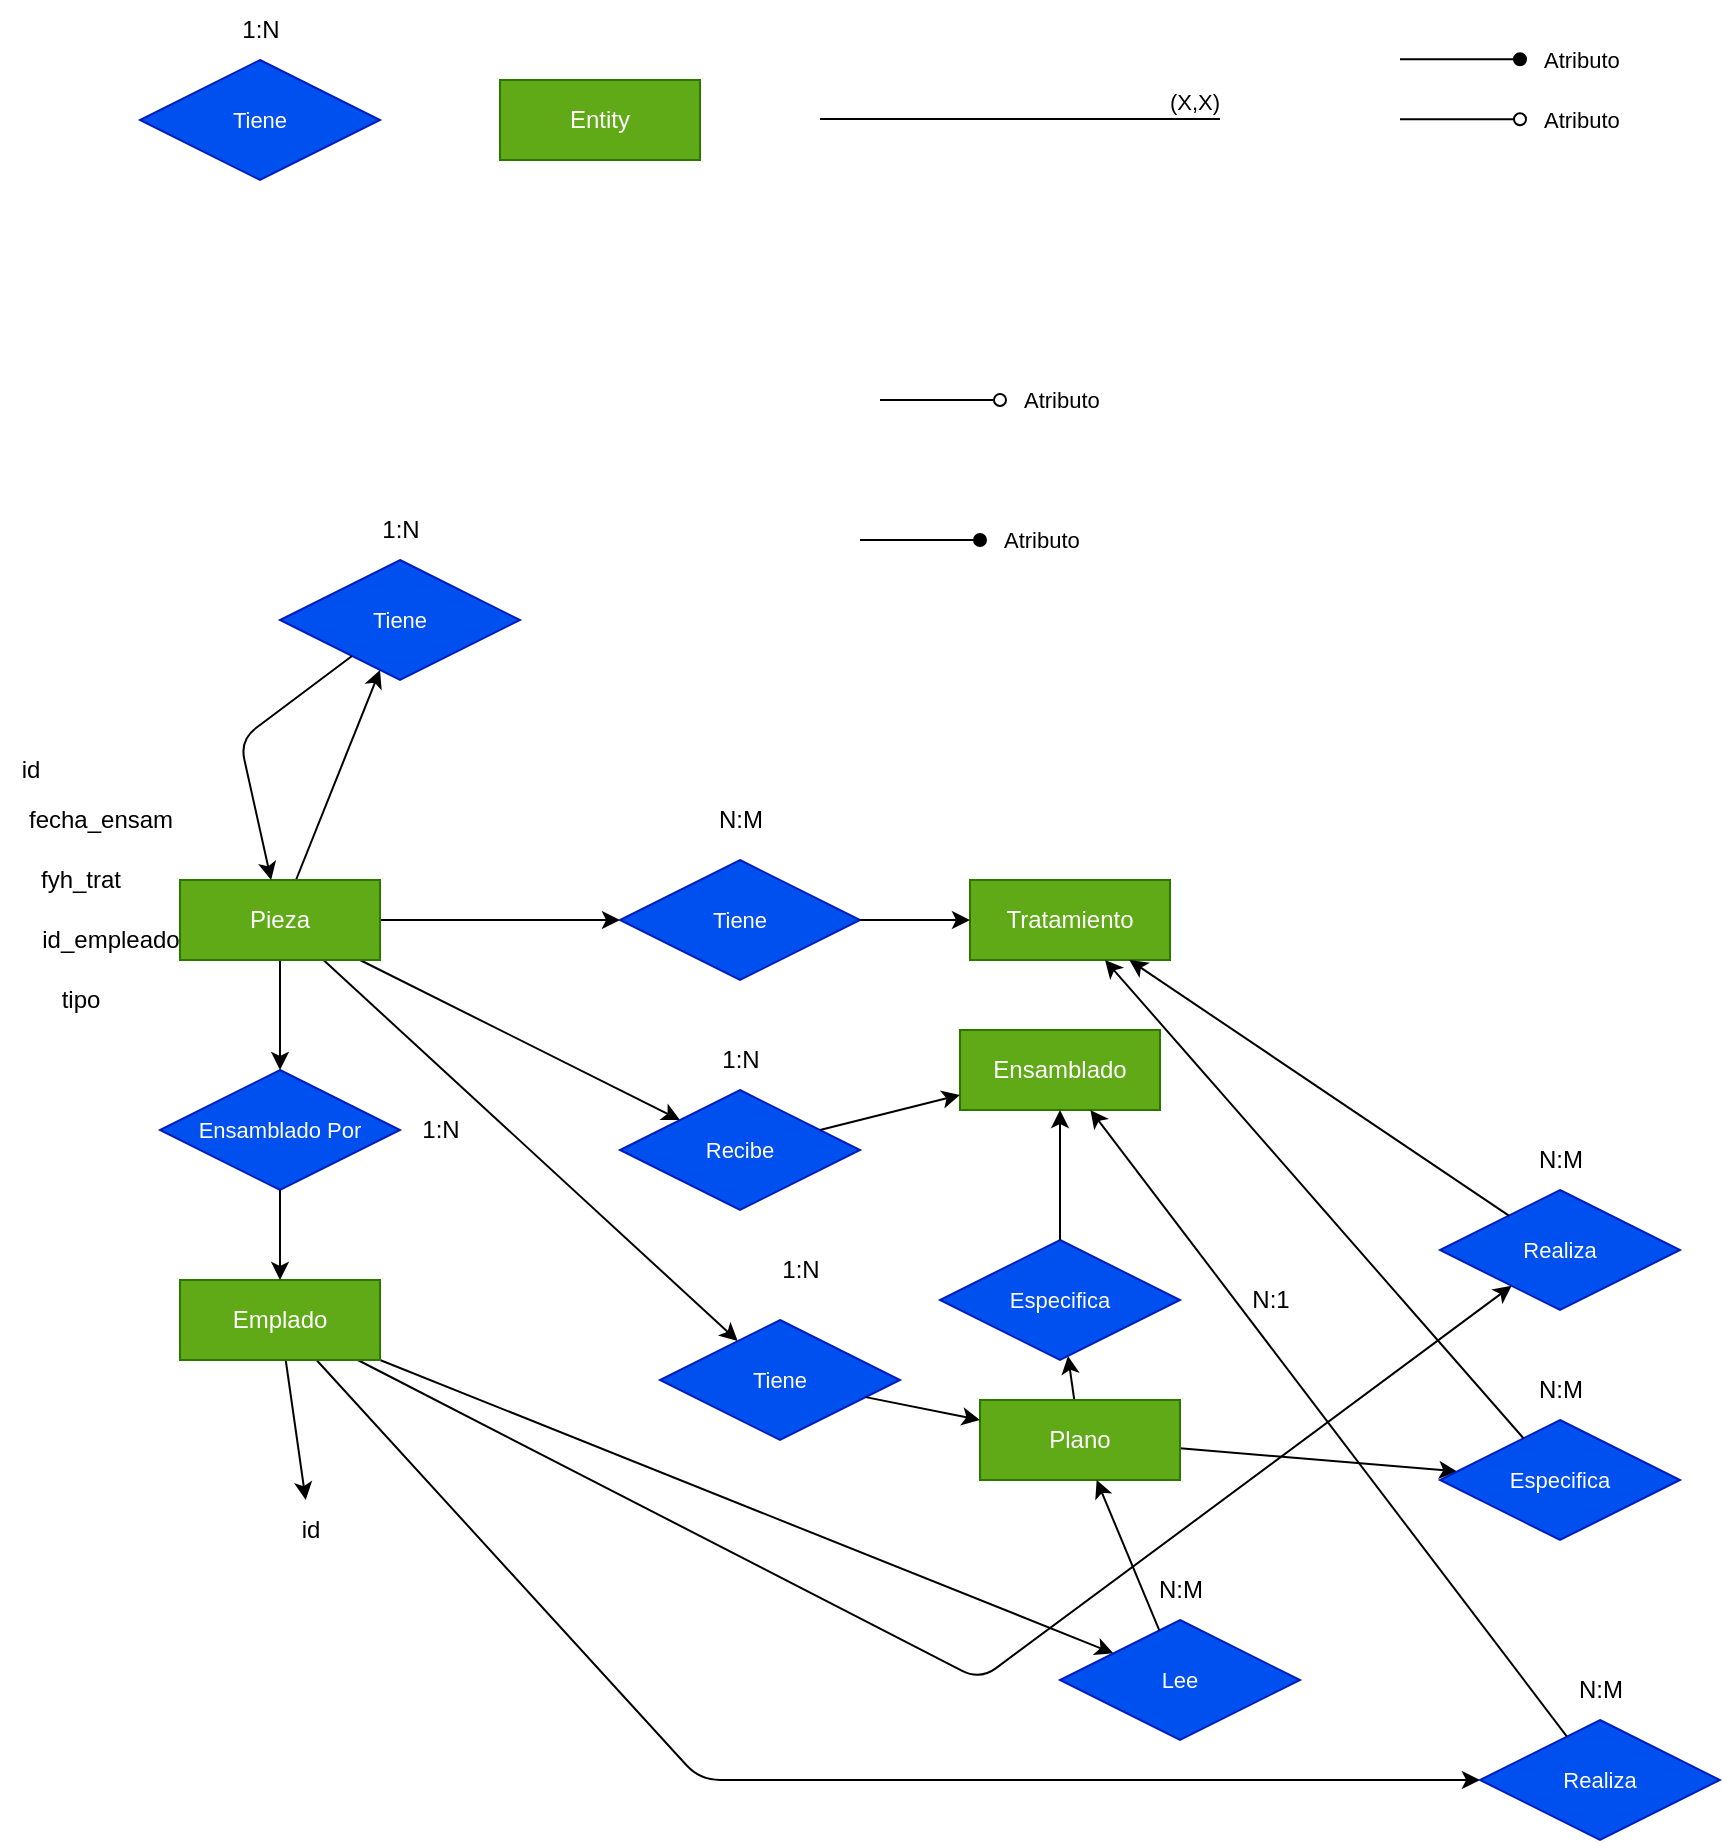 <mxfile>
    <diagram id="qgTO1HETMGAoL3hx1X8A" name="Page-1">
        <mxGraphModel dx="1674" dy="888" grid="1" gridSize="10" guides="1" tooltips="1" connect="1" arrows="1" fold="1" page="1" pageScale="1" pageWidth="850" pageHeight="1100" math="0" shadow="0">
            <root>
                <mxCell id="0"/>
                <mxCell id="1" parent="0"/>
                <mxCell id="2" value="Entity" style="whiteSpace=wrap;html=1;align=center;fillColor=#60a917;strokeColor=#2D7600;fontColor=#ffffff;" parent="1" vertex="1">
                    <mxGeometry x="190" y="40" width="100" height="40" as="geometry"/>
                </mxCell>
                <mxCell id="24" value="" style="endArrow=none;html=1;rounded=0;labelBackgroundColor=default;strokeColor=default;fontFamily=Helvetica;fontSize=11;fontColor=default;shape=connector;edgeStyle=orthogonalEdgeStyle;" parent="1" edge="1">
                    <mxGeometry relative="1" as="geometry">
                        <mxPoint x="350" y="59.5" as="sourcePoint"/>
                        <mxPoint x="550" y="59.5" as="targetPoint"/>
                    </mxGeometry>
                </mxCell>
                <mxCell id="25" value="(X,X)" style="resizable=0;html=1;align=right;verticalAlign=bottom;fontFamily=Helvetica;fontSize=11;fontColor=default;" parent="24" connectable="0" vertex="1">
                    <mxGeometry x="1" relative="1" as="geometry"/>
                </mxCell>
                <mxCell id="36" value="" style="endArrow=oval;html=1;rounded=0;labelBackgroundColor=default;strokeColor=default;fontFamily=Helvetica;fontSize=11;fontColor=default;shape=connector;endFill=1;" parent="1" edge="1">
                    <mxGeometry relative="1" as="geometry">
                        <mxPoint x="640" y="29.66" as="sourcePoint"/>
                        <mxPoint x="700" y="29.66" as="targetPoint"/>
                    </mxGeometry>
                </mxCell>
                <mxCell id="37" value="Atributo" style="resizable=0;html=1;align=left;verticalAlign=middle;fontFamily=Helvetica;fontSize=11;fontColor=default;labelPosition=right;verticalLabelPosition=middle;" parent="36" connectable="0" vertex="1">
                    <mxGeometry x="1" relative="1" as="geometry">
                        <mxPoint x="10" as="offset"/>
                    </mxGeometry>
                </mxCell>
                <mxCell id="40" value="" style="group" parent="1" vertex="1" connectable="0">
                    <mxGeometry x="20" y="505" width="120" height="90" as="geometry"/>
                </mxCell>
                <mxCell id="26" value="Ensamblado Por" style="shape=rhombus;perimeter=rhombusPerimeter;whiteSpace=wrap;html=1;align=center;fontFamily=Helvetica;fontSize=11;fillColor=#0050ef;strokeColor=#001DBC;fontColor=#ffffff;" parent="40" vertex="1">
                    <mxGeometry y="30" width="120" height="60" as="geometry"/>
                </mxCell>
                <mxCell id="41" value="" style="endArrow=oval;html=1;rounded=0;labelBackgroundColor=default;strokeColor=default;fontFamily=Helvetica;fontSize=11;fontColor=default;shape=connector;endFill=0;" parent="1" edge="1">
                    <mxGeometry relative="1" as="geometry">
                        <mxPoint x="640" y="59.66" as="sourcePoint"/>
                        <mxPoint x="700" y="59.66" as="targetPoint"/>
                    </mxGeometry>
                </mxCell>
                <mxCell id="42" value="Atributo" style="resizable=0;html=1;align=left;verticalAlign=middle;fontFamily=Helvetica;fontSize=11;fontColor=default;labelPosition=right;verticalLabelPosition=middle;" parent="41" connectable="0" vertex="1">
                    <mxGeometry x="1" relative="1" as="geometry">
                        <mxPoint x="10" as="offset"/>
                    </mxGeometry>
                </mxCell>
                <mxCell id="44" value="Ensamblado" style="whiteSpace=wrap;html=1;align=center;fillColor=#60a917;strokeColor=#2D7600;fontColor=#ffffff;" vertex="1" parent="1">
                    <mxGeometry x="420" y="515" width="100" height="40" as="geometry"/>
                </mxCell>
                <mxCell id="60" style="edgeStyle=none;html=1;" edge="1" parent="1" source="45" target="26">
                    <mxGeometry relative="1" as="geometry"/>
                </mxCell>
                <mxCell id="75" style="edgeStyle=none;html=1;" edge="1" parent="1" source="45" target="74">
                    <mxGeometry relative="1" as="geometry"/>
                </mxCell>
                <mxCell id="87" style="edgeStyle=none;html=1;" edge="1" parent="1" source="45" target="84">
                    <mxGeometry relative="1" as="geometry"/>
                </mxCell>
                <mxCell id="92" style="edgeStyle=none;html=1;" edge="1" parent="1" source="45" target="80">
                    <mxGeometry relative="1" as="geometry"/>
                </mxCell>
                <mxCell id="94" style="edgeStyle=none;html=1;" edge="1" parent="1" source="45" target="86">
                    <mxGeometry relative="1" as="geometry"/>
                </mxCell>
                <mxCell id="45" value="Pieza" style="whiteSpace=wrap;html=1;align=center;fillColor=#60a917;strokeColor=#2D7600;fontColor=#ffffff;" vertex="1" parent="1">
                    <mxGeometry x="30" y="440" width="100" height="40" as="geometry"/>
                </mxCell>
                <mxCell id="46" value="Tratamiento" style="whiteSpace=wrap;html=1;align=center;fillColor=#60a917;strokeColor=#2D7600;fontColor=#ffffff;" vertex="1" parent="1">
                    <mxGeometry x="425" y="440" width="100" height="40" as="geometry"/>
                </mxCell>
                <mxCell id="72" style="edgeStyle=none;html=1;" edge="1" parent="1" source="47" target="71">
                    <mxGeometry relative="1" as="geometry"/>
                </mxCell>
                <mxCell id="106" style="edgeStyle=none;html=1;" edge="1" parent="1" source="47" target="102">
                    <mxGeometry relative="1" as="geometry">
                        <Array as="points">
                            <mxPoint x="430" y="840"/>
                        </Array>
                    </mxGeometry>
                </mxCell>
                <mxCell id="114" style="edgeStyle=none;html=1;" edge="1" parent="1" source="47" target="110">
                    <mxGeometry relative="1" as="geometry">
                        <mxPoint x="390" y="890" as="targetPoint"/>
                        <Array as="points">
                            <mxPoint x="290" y="890"/>
                        </Array>
                    </mxGeometry>
                </mxCell>
                <mxCell id="128" style="edgeStyle=none;html=1;" edge="1" parent="1" source="47" target="124">
                    <mxGeometry relative="1" as="geometry"/>
                </mxCell>
                <mxCell id="47" value="Emplado" style="whiteSpace=wrap;html=1;align=center;fillColor=#60a917;strokeColor=#2D7600;fontColor=#ffffff;" vertex="1" parent="1">
                    <mxGeometry x="30" y="640" width="100" height="40" as="geometry"/>
                </mxCell>
                <mxCell id="120" style="edgeStyle=none;html=1;" edge="1" parent="1" source="48" target="116">
                    <mxGeometry relative="1" as="geometry"/>
                </mxCell>
                <mxCell id="135" style="edgeStyle=none;html=1;" edge="1" parent="1" source="48" target="131">
                    <mxGeometry relative="1" as="geometry"/>
                </mxCell>
                <mxCell id="48" value="Plano" style="whiteSpace=wrap;html=1;align=center;fillColor=#60a917;strokeColor=#2D7600;fontColor=#ffffff;" vertex="1" parent="1">
                    <mxGeometry x="430" y="700" width="100" height="40" as="geometry"/>
                </mxCell>
                <mxCell id="51" value="" style="endArrow=oval;html=1;rounded=0;labelBackgroundColor=default;strokeColor=default;fontFamily=Helvetica;fontSize=11;fontColor=default;shape=connector;endFill=1;" edge="1" parent="1">
                    <mxGeometry relative="1" as="geometry">
                        <mxPoint x="370" y="270" as="sourcePoint"/>
                        <mxPoint x="430" y="270" as="targetPoint"/>
                    </mxGeometry>
                </mxCell>
                <mxCell id="52" value="Atributo" style="resizable=0;html=1;align=left;verticalAlign=middle;fontFamily=Helvetica;fontSize=11;fontColor=default;labelPosition=right;verticalLabelPosition=middle;" connectable="0" vertex="1" parent="51">
                    <mxGeometry x="1" relative="1" as="geometry">
                        <mxPoint x="10" as="offset"/>
                    </mxGeometry>
                </mxCell>
                <mxCell id="55" value="" style="endArrow=oval;html=1;rounded=0;labelBackgroundColor=default;strokeColor=default;fontFamily=Helvetica;fontSize=11;fontColor=default;shape=connector;endFill=0;" edge="1" parent="1">
                    <mxGeometry relative="1" as="geometry">
                        <mxPoint x="380" y="200.0" as="sourcePoint"/>
                        <mxPoint x="440" y="200.0" as="targetPoint"/>
                    </mxGeometry>
                </mxCell>
                <mxCell id="56" value="Atributo" style="resizable=0;html=1;align=left;verticalAlign=middle;fontFamily=Helvetica;fontSize=11;fontColor=default;labelPosition=right;verticalLabelPosition=middle;" connectable="0" vertex="1" parent="55">
                    <mxGeometry x="1" relative="1" as="geometry">
                        <mxPoint x="10" as="offset"/>
                    </mxGeometry>
                </mxCell>
                <mxCell id="57" value="fecha_ensam" style="text;html=1;align=center;verticalAlign=middle;resizable=0;points=[];autosize=1;strokeColor=none;fillColor=none;" vertex="1" parent="1">
                    <mxGeometry x="-60" y="395" width="100" height="30" as="geometry"/>
                </mxCell>
                <mxCell id="58" value="fyh_trat" style="text;html=1;align=center;verticalAlign=middle;resizable=0;points=[];autosize=1;strokeColor=none;fillColor=none;" vertex="1" parent="1">
                    <mxGeometry x="-50" y="425" width="60" height="30" as="geometry"/>
                </mxCell>
                <mxCell id="59" value="id_empleado" style="text;html=1;align=center;verticalAlign=middle;resizable=0;points=[];autosize=1;strokeColor=none;fillColor=none;" vertex="1" parent="1">
                    <mxGeometry x="-50" y="455" width="90" height="30" as="geometry"/>
                </mxCell>
                <mxCell id="61" style="edgeStyle=none;html=1;" edge="1" parent="1" source="26" target="47">
                    <mxGeometry relative="1" as="geometry"/>
                </mxCell>
                <mxCell id="62" value="1:N" style="text;html=1;align=center;verticalAlign=middle;resizable=0;points=[];autosize=1;strokeColor=none;fillColor=none;" vertex="1" parent="1">
                    <mxGeometry x="140" y="550" width="40" height="30" as="geometry"/>
                </mxCell>
                <mxCell id="65" value="id" style="text;html=1;align=center;verticalAlign=middle;resizable=0;points=[];autosize=1;strokeColor=none;fillColor=none;" vertex="1" parent="1">
                    <mxGeometry x="-60" y="370" width="30" height="30" as="geometry"/>
                </mxCell>
                <mxCell id="67" value="tipo" style="text;html=1;align=center;verticalAlign=middle;resizable=0;points=[];autosize=1;strokeColor=none;fillColor=none;" vertex="1" parent="1">
                    <mxGeometry x="-40" y="485" width="40" height="30" as="geometry"/>
                </mxCell>
                <mxCell id="71" value="id" style="text;html=1;align=center;verticalAlign=middle;resizable=0;points=[];autosize=1;strokeColor=none;fillColor=none;" vertex="1" parent="1">
                    <mxGeometry x="80" y="750" width="30" height="30" as="geometry"/>
                </mxCell>
                <mxCell id="73" value="" style="group" vertex="1" connectable="0" parent="1">
                    <mxGeometry x="80" y="250" width="120" height="90" as="geometry"/>
                </mxCell>
                <mxCell id="74" value="Tiene" style="shape=rhombus;perimeter=rhombusPerimeter;whiteSpace=wrap;html=1;align=center;fontFamily=Helvetica;fontSize=11;fillColor=#0050ef;strokeColor=#001DBC;fontColor=#ffffff;" vertex="1" parent="73">
                    <mxGeometry y="30" width="120" height="60" as="geometry"/>
                </mxCell>
                <mxCell id="78" value="" style="edgeStyle=none;html=1;" edge="1" parent="73" source="77" target="74">
                    <mxGeometry relative="1" as="geometry"/>
                </mxCell>
                <mxCell id="77" value="1:N" style="text;html=1;align=center;verticalAlign=middle;resizable=0;points=[];autosize=1;strokeColor=none;fillColor=none;" vertex="1" parent="73">
                    <mxGeometry x="40" width="40" height="30" as="geometry"/>
                </mxCell>
                <mxCell id="76" style="edgeStyle=none;html=1;" edge="1" parent="1" source="74" target="45">
                    <mxGeometry relative="1" as="geometry">
                        <Array as="points">
                            <mxPoint x="60" y="370"/>
                        </Array>
                    </mxGeometry>
                </mxCell>
                <mxCell id="79" value="" style="group" vertex="1" connectable="0" parent="1">
                    <mxGeometry x="250" y="515" width="120" height="90" as="geometry"/>
                </mxCell>
                <mxCell id="80" value="Recibe" style="shape=rhombus;perimeter=rhombusPerimeter;whiteSpace=wrap;html=1;align=center;fontFamily=Helvetica;fontSize=11;fillColor=#0050ef;strokeColor=#001DBC;fontColor=#ffffff;" vertex="1" parent="79">
                    <mxGeometry y="30" width="120" height="60" as="geometry"/>
                </mxCell>
                <mxCell id="91" value="1:N" style="text;html=1;align=center;verticalAlign=middle;resizable=0;points=[];autosize=1;strokeColor=none;fillColor=none;" vertex="1" parent="79">
                    <mxGeometry x="40" width="40" height="30" as="geometry"/>
                </mxCell>
                <mxCell id="83" value="" style="group" vertex="1" connectable="0" parent="1">
                    <mxGeometry x="250" y="400" width="120" height="90" as="geometry"/>
                </mxCell>
                <mxCell id="84" value="Tiene" style="shape=rhombus;perimeter=rhombusPerimeter;whiteSpace=wrap;html=1;align=center;fontFamily=Helvetica;fontSize=11;fillColor=#0050ef;strokeColor=#001DBC;fontColor=#ffffff;" vertex="1" parent="83">
                    <mxGeometry y="30" width="120" height="60" as="geometry"/>
                </mxCell>
                <mxCell id="89" value="N:M" style="text;html=1;align=center;verticalAlign=middle;resizable=0;points=[];autosize=1;strokeColor=none;fillColor=none;" vertex="1" parent="83">
                    <mxGeometry x="35" y="-5" width="50" height="30" as="geometry"/>
                </mxCell>
                <mxCell id="85" value="" style="group" vertex="1" connectable="0" parent="1">
                    <mxGeometry x="270" y="630" width="120" height="90" as="geometry"/>
                </mxCell>
                <mxCell id="86" value="Tiene" style="shape=rhombus;perimeter=rhombusPerimeter;whiteSpace=wrap;html=1;align=center;fontFamily=Helvetica;fontSize=11;fillColor=#0050ef;strokeColor=#001DBC;fontColor=#ffffff;" vertex="1" parent="85">
                    <mxGeometry y="30" width="120" height="60" as="geometry"/>
                </mxCell>
                <mxCell id="96" value="1:N" style="text;html=1;align=center;verticalAlign=middle;resizable=0;points=[];autosize=1;strokeColor=none;fillColor=none;" vertex="1" parent="85">
                    <mxGeometry x="50" y="-10" width="40" height="30" as="geometry"/>
                </mxCell>
                <mxCell id="88" style="edgeStyle=none;html=1;" edge="1" parent="1" source="84" target="46">
                    <mxGeometry relative="1" as="geometry"/>
                </mxCell>
                <mxCell id="93" style="edgeStyle=none;html=1;" edge="1" parent="1" source="80" target="44">
                    <mxGeometry relative="1" as="geometry"/>
                </mxCell>
                <mxCell id="95" style="edgeStyle=none;html=1;" edge="1" parent="1" source="86" target="48">
                    <mxGeometry relative="1" as="geometry"/>
                </mxCell>
                <mxCell id="97" value="" style="group" vertex="1" connectable="0" parent="1">
                    <mxGeometry x="10" width="120" height="90" as="geometry"/>
                </mxCell>
                <mxCell id="98" value="Tiene" style="shape=rhombus;perimeter=rhombusPerimeter;whiteSpace=wrap;html=1;align=center;fontFamily=Helvetica;fontSize=11;fillColor=#0050ef;strokeColor=#001DBC;fontColor=#ffffff;" vertex="1" parent="97">
                    <mxGeometry y="30" width="120" height="60" as="geometry"/>
                </mxCell>
                <mxCell id="99" value="" style="edgeStyle=none;html=1;" edge="1" parent="97" source="100" target="98">
                    <mxGeometry relative="1" as="geometry"/>
                </mxCell>
                <mxCell id="100" value="1:N" style="text;html=1;align=center;verticalAlign=middle;resizable=0;points=[];autosize=1;strokeColor=none;fillColor=none;" vertex="1" parent="97">
                    <mxGeometry x="40" width="40" height="30" as="geometry"/>
                </mxCell>
                <mxCell id="101" value="" style="group" vertex="1" connectable="0" parent="1">
                    <mxGeometry x="660" y="565" width="120" height="90" as="geometry"/>
                </mxCell>
                <mxCell id="102" value="Realiza" style="shape=rhombus;perimeter=rhombusPerimeter;whiteSpace=wrap;html=1;align=center;fontFamily=Helvetica;fontSize=11;fillColor=#0050ef;strokeColor=#001DBC;fontColor=#ffffff;" vertex="1" parent="101">
                    <mxGeometry y="30" width="120" height="60" as="geometry"/>
                </mxCell>
                <mxCell id="103" value="" style="edgeStyle=none;html=1;" edge="1" parent="101" source="104" target="102">
                    <mxGeometry relative="1" as="geometry"/>
                </mxCell>
                <mxCell id="105" value="" style="edgeStyle=none;html=1;" edge="1" parent="101" source="104" target="102">
                    <mxGeometry relative="1" as="geometry"/>
                </mxCell>
                <mxCell id="104" value="N:M" style="text;html=1;align=center;verticalAlign=middle;resizable=0;points=[];autosize=1;strokeColor=none;fillColor=none;" vertex="1" parent="101">
                    <mxGeometry x="35" width="50" height="30" as="geometry"/>
                </mxCell>
                <mxCell id="108" style="edgeStyle=none;html=1;" edge="1" parent="1" source="102" target="46">
                    <mxGeometry relative="1" as="geometry"/>
                </mxCell>
                <mxCell id="109" value="" style="group" vertex="1" connectable="0" parent="1">
                    <mxGeometry x="680" y="830" width="120" height="90" as="geometry"/>
                </mxCell>
                <mxCell id="110" value="Realiza" style="shape=rhombus;perimeter=rhombusPerimeter;whiteSpace=wrap;html=1;align=center;fontFamily=Helvetica;fontSize=11;fillColor=#0050ef;strokeColor=#001DBC;fontColor=#ffffff;" vertex="1" parent="109">
                    <mxGeometry y="30" width="120" height="60" as="geometry"/>
                </mxCell>
                <mxCell id="111" value="" style="edgeStyle=none;html=1;" edge="1" parent="109" source="113" target="110">
                    <mxGeometry relative="1" as="geometry"/>
                </mxCell>
                <mxCell id="112" value="" style="edgeStyle=none;html=1;" edge="1" parent="109" source="113" target="110">
                    <mxGeometry relative="1" as="geometry"/>
                </mxCell>
                <mxCell id="113" value="N:M" style="text;html=1;align=center;verticalAlign=middle;resizable=0;points=[];autosize=1;strokeColor=none;fillColor=none;" vertex="1" parent="109">
                    <mxGeometry x="35" width="50" height="30" as="geometry"/>
                </mxCell>
                <mxCell id="115" value="" style="group" vertex="1" connectable="0" parent="1">
                    <mxGeometry x="660" y="680" width="120" height="90" as="geometry"/>
                </mxCell>
                <mxCell id="116" value="Especifica" style="shape=rhombus;perimeter=rhombusPerimeter;whiteSpace=wrap;html=1;align=center;fontFamily=Helvetica;fontSize=11;fillColor=#0050ef;strokeColor=#001DBC;fontColor=#ffffff;" vertex="1" parent="115">
                    <mxGeometry y="30" width="120" height="60" as="geometry"/>
                </mxCell>
                <mxCell id="117" value="" style="edgeStyle=none;html=1;" edge="1" parent="115" source="119" target="116">
                    <mxGeometry relative="1" as="geometry"/>
                </mxCell>
                <mxCell id="118" value="" style="edgeStyle=none;html=1;" edge="1" parent="115" source="119" target="116">
                    <mxGeometry relative="1" as="geometry"/>
                </mxCell>
                <mxCell id="119" value="N:M" style="text;html=1;align=center;verticalAlign=middle;resizable=0;points=[];autosize=1;strokeColor=none;fillColor=none;" vertex="1" parent="115">
                    <mxGeometry x="35" width="50" height="30" as="geometry"/>
                </mxCell>
                <mxCell id="121" style="edgeStyle=none;html=1;" edge="1" parent="1" source="116" target="46">
                    <mxGeometry relative="1" as="geometry"/>
                </mxCell>
                <mxCell id="122" style="edgeStyle=none;html=1;" edge="1" parent="1" source="110" target="44">
                    <mxGeometry relative="1" as="geometry"/>
                </mxCell>
                <mxCell id="123" value="" style="group" vertex="1" connectable="0" parent="1">
                    <mxGeometry x="470" y="780" width="120" height="90" as="geometry"/>
                </mxCell>
                <mxCell id="124" value="Lee" style="shape=rhombus;perimeter=rhombusPerimeter;whiteSpace=wrap;html=1;align=center;fontFamily=Helvetica;fontSize=11;fillColor=#0050ef;strokeColor=#001DBC;fontColor=#ffffff;" vertex="1" parent="123">
                    <mxGeometry y="30" width="120" height="60" as="geometry"/>
                </mxCell>
                <mxCell id="125" value="" style="edgeStyle=none;html=1;" edge="1" parent="123" source="127" target="124">
                    <mxGeometry relative="1" as="geometry"/>
                </mxCell>
                <mxCell id="126" value="" style="edgeStyle=none;html=1;" edge="1" parent="123" source="127" target="124">
                    <mxGeometry relative="1" as="geometry"/>
                </mxCell>
                <mxCell id="127" value="N:M" style="text;html=1;align=center;verticalAlign=middle;resizable=0;points=[];autosize=1;strokeColor=none;fillColor=none;" vertex="1" parent="123">
                    <mxGeometry x="35" width="50" height="30" as="geometry"/>
                </mxCell>
                <mxCell id="129" style="edgeStyle=none;html=1;" edge="1" parent="1" source="124" target="48">
                    <mxGeometry relative="1" as="geometry"/>
                </mxCell>
                <mxCell id="130" value="" style="group" vertex="1" connectable="0" parent="1">
                    <mxGeometry x="410" y="590" width="120" height="90" as="geometry"/>
                </mxCell>
                <mxCell id="131" value="Especifica" style="shape=rhombus;perimeter=rhombusPerimeter;whiteSpace=wrap;html=1;align=center;fontFamily=Helvetica;fontSize=11;fillColor=#0050ef;strokeColor=#001DBC;fontColor=#ffffff;" vertex="1" parent="130">
                    <mxGeometry y="30" width="120" height="60" as="geometry"/>
                </mxCell>
                <mxCell id="136" style="edgeStyle=none;html=1;" edge="1" parent="1" source="131" target="44">
                    <mxGeometry relative="1" as="geometry"/>
                </mxCell>
                <mxCell id="134" value="N:1" style="text;html=1;align=center;verticalAlign=middle;resizable=0;points=[];autosize=1;strokeColor=none;fillColor=none;" vertex="1" parent="1">
                    <mxGeometry x="555" y="635" width="40" height="30" as="geometry"/>
                </mxCell>
            </root>
        </mxGraphModel>
    </diagram>
</mxfile>